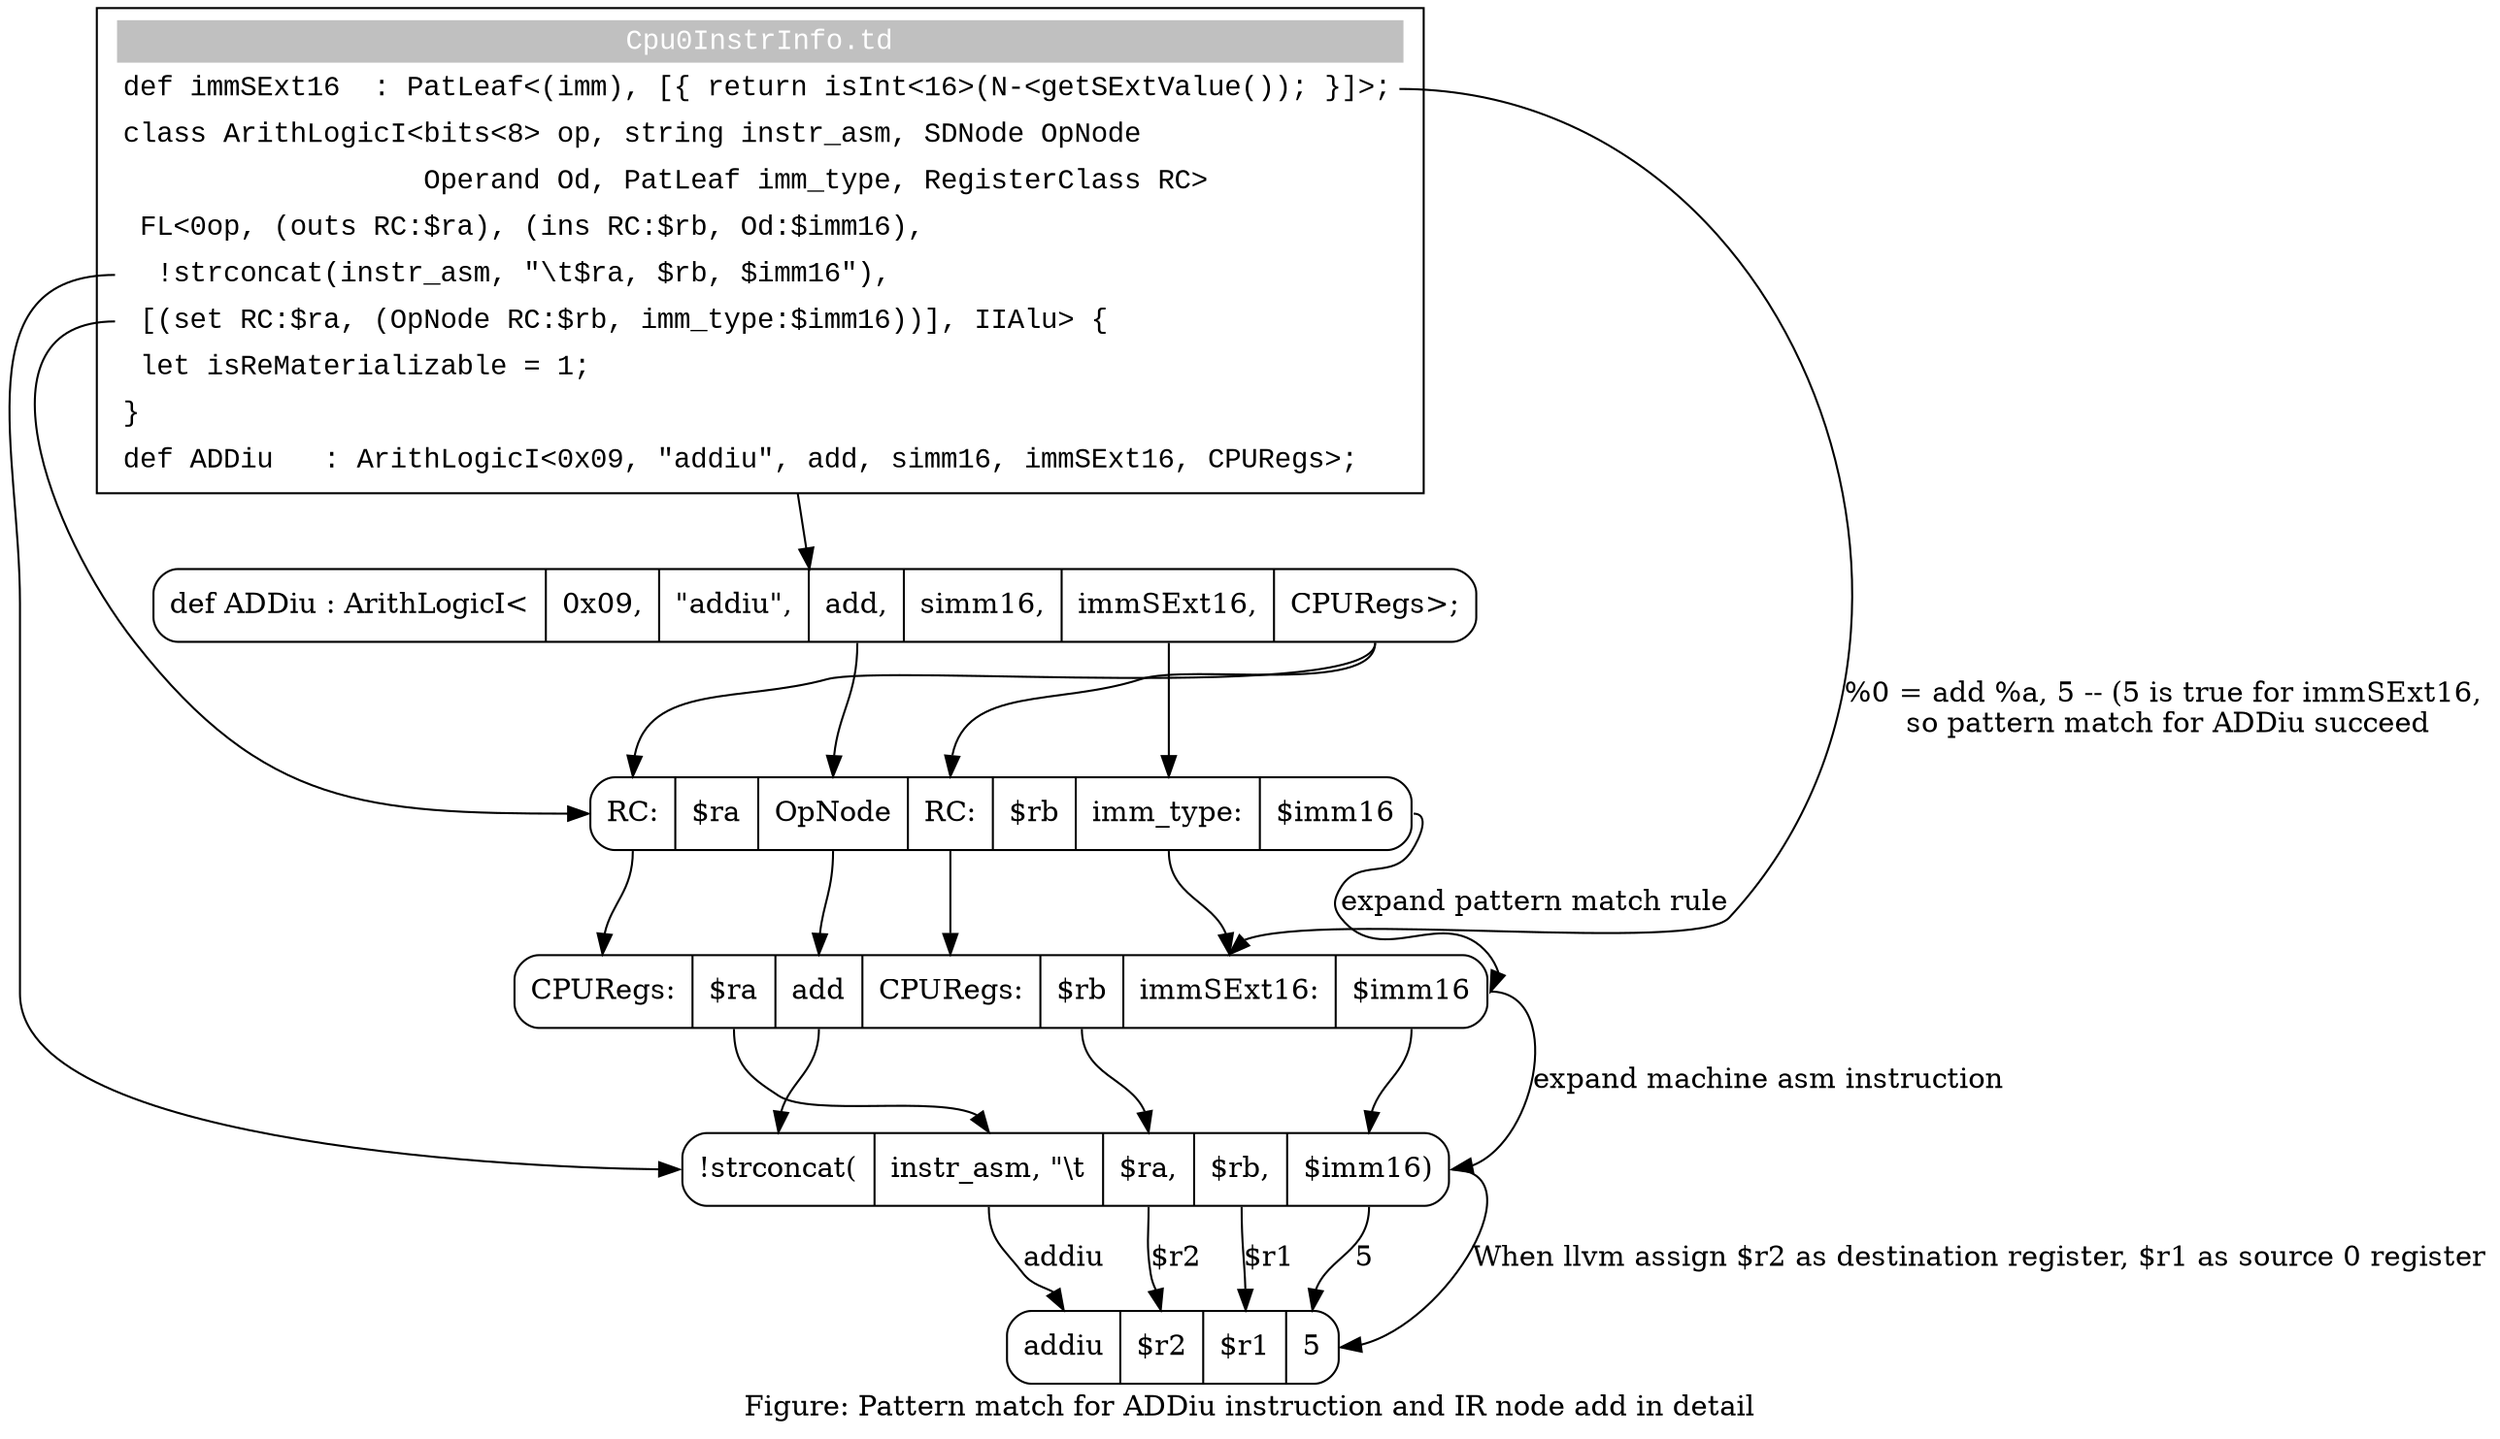digraph "DAG" {
  rankdir="TB";      
  label = "Figure: Pattern match for ADDiu instruction and IR node add in detail";
  td [ penwidth = 1, fontname = "Courier New", shape = "rectangle", label =<<table border="0" cellborder="0" cellpadding="3" bgcolor="white">
    <tr><td bgcolor="grey" align="center" colspan="2"><font color="white">Cpu0InstrInfo.td</font></td></tr>
    <tr><td align="left" port="f0">def immSExt16  : PatLeaf&#60;(imm), [{ return isInt&#60;16&#62;(N-&#60;getSExtValue()); }]&#62;;</td></tr>
    <tr><td align="left">class ArithLogicI&#60;bits&#60;8&#62; op, string instr_asm, SDNode OpNode</td></tr>
    <tr><td align="left" port="f1">                  Operand Od, PatLeaf imm_type, RegisterClass RC&#62; </td></tr>
    <tr><td align="left" port="f2"> FL&#60;0op, (outs RC:$ra), (ins RC:$rb, Od:$imm16),</td></tr>
    <tr><td align="left" port="f3">  !strconcat(instr_asm, "\t$ra, $rb, $imm16"),</td></tr>
    <tr><td align="left" port="f4"> [(set RC:$ra, (OpNode RC:$rb, imm_type:$imm16))], IIAlu&#62; {</td></tr>
    <tr><td align="left" port="f5"> let isReMaterializable = 1;</td></tr>
    <tr><td align="left">}</td></tr>
    <tr><td align="left" port="f6">def ADDiu   : ArithLogicI&#60;0x09, "addiu", add, simm16, immSExt16, CPURegs&#62;; </td></tr>
    </table>> ];
  a [shape=Mrecord,label="<aa>def ADDiu   : ArithLogicI\<|<a0>0x09, |<a1>\"addiu\", |<a2>add, |<a3>simm16, |<a4>immSExt16, |<a5>CPURegs\>;"];
  p [shape=Mrecord,label="<p8>RC:|<p9>$ra|<p0>OpNode|<p1>RC:|<p2>$rb|<p3>imm_type:|<p4>$imm16"];
  q [shape=Mrecord,label="<q8>CPURegs:|<q9>$ra|<q0>add|<q1>CPURegs:|<q2>$rb|<q3>immSExt16:|<q4>$imm16"];
  asm [shape=Mrecord,label="<asm0>\!strconcat\(|<asm1>instr_asm, \"\\t|<asm2>$ra, |<asm3>$rb, |<asm4>$imm16\)"];
  mi [shape=Mrecord,label="<mi0>addiu|<mi1>$r2|<mi2>$r1|<mi3>5"];
  
  td -> a;
  td:f0:e -> q:q3 [label="%0 = add %a, 5 -- (5 is true for immSExt16, \nso pattern match for ADDiu succeed"];
  a:a2 -> p:p0;
  a:a5 -> p:p1;
  a:a5 -> p:p8;
  a:a4 -> p:p3;
  td:f4:w -> p:w;
  td:f3:w -> asm:w;
  p:p0 -> q:q0;
  p:p1 -> q:q1;
  p:p8 -> q:q8;
  p:p3 -> q:q3;
  p:e -> q:e [label="expand pattern match rule"];
  q:q0 -> asm:asm0;
  q:q9 -> asm:asm1;
  q:q2 -> asm:asm2;
  q:q4 -> asm:asm4;
  q:e -> asm:e [label="expand machine asm instruction"];
  asm:asm1 -> mi:mi0 [label="addiu"];
  asm:asm2 -> mi:mi1 [label="$r2"];
  asm:asm3 -> mi:mi2 [label="$r1"];
  asm:asm4 -> mi:mi3 [label="5"];
  asm:e -> mi:e[label="When llvm assign $r2 as destination register, $r1 as source 0 register"];
}